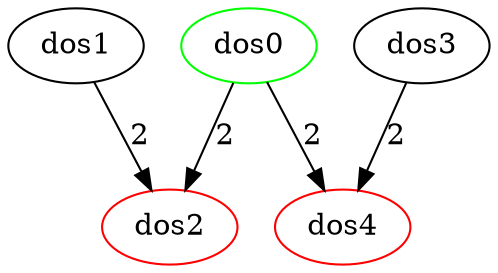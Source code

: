 digraph{
0 [label="dos0"color = "black"];
0->2 [label="2"];
0->4 [label="2"];
1 [label="dos1"color = "black"];
1->2 [label="2"];
2 [label="dos2"color = "red"];
3 [label="dos3"color = "black"];
3->4 [label="2"];
4 [label="dos4"color = "red"];
0 [label = "dos0"color = "green"];
}